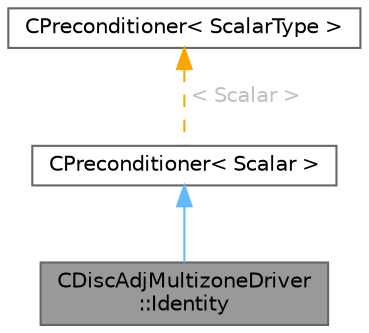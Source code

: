 digraph "CDiscAdjMultizoneDriver::Identity"
{
 // LATEX_PDF_SIZE
  bgcolor="transparent";
  edge [fontname=Helvetica,fontsize=10,labelfontname=Helvetica,labelfontsize=10];
  node [fontname=Helvetica,fontsize=10,shape=box,height=0.2,width=0.4];
  Node1 [id="Node000001",label="CDiscAdjMultizoneDriver\l::Identity",height=0.2,width=0.4,color="gray40", fillcolor="grey60", style="filled", fontcolor="black",tooltip=" "];
  Node2 -> Node1 [id="edge1_Node000001_Node000002",dir="back",color="steelblue1",style="solid",tooltip=" "];
  Node2 [id="Node000002",label="CPreconditioner\< Scalar \>",height=0.2,width=0.4,color="gray40", fillcolor="white", style="filled",URL="$classCPreconditioner.html",tooltip=" "];
  Node3 -> Node2 [id="edge2_Node000002_Node000003",dir="back",color="orange",style="dashed",tooltip=" ",label=" \< Scalar \>",fontcolor="grey" ];
  Node3 [id="Node000003",label="CPreconditioner\< ScalarType \>",height=0.2,width=0.4,color="gray40", fillcolor="white", style="filled",URL="$classCPreconditioner.html",tooltip="Abstract base class for defining a preconditioning operation."];
}
